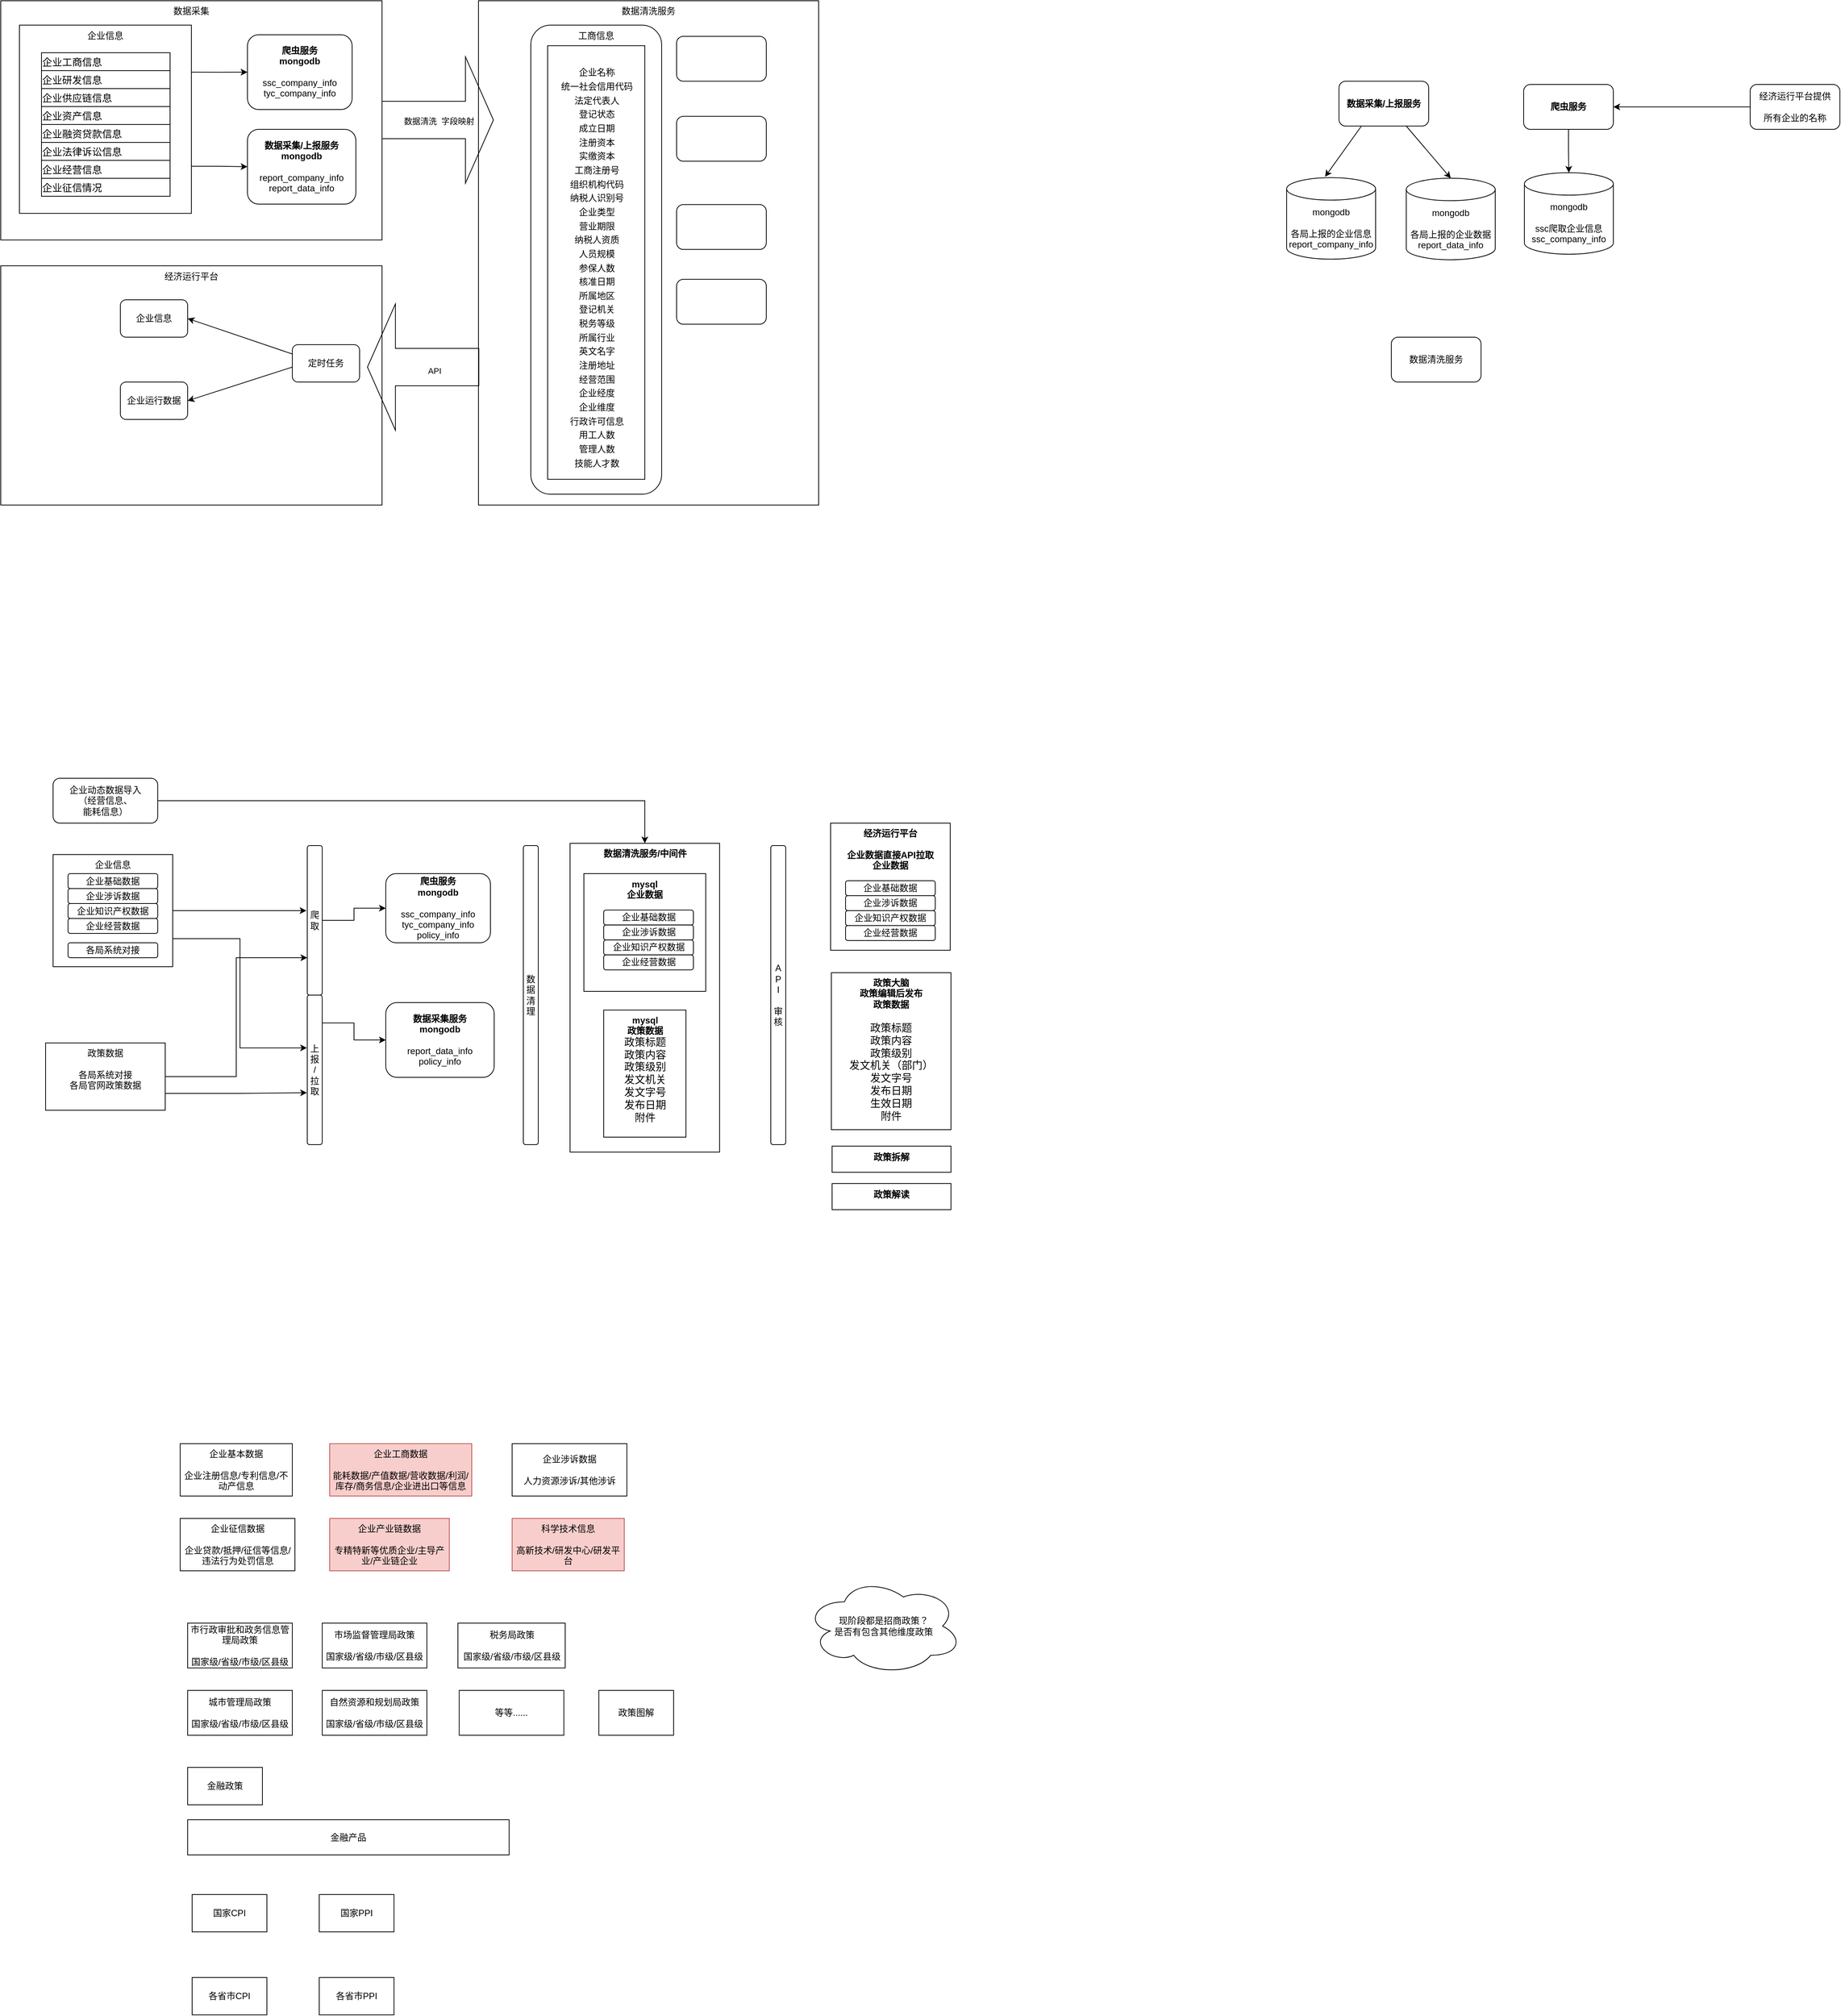 <mxfile version="22.0.4" type="github">
  <diagram name="第 1 页" id="4M4HZLaa6iFDXuhIEwjB">
    <mxGraphModel dx="1397" dy="741" grid="1" gridSize="10" guides="1" tooltips="1" connect="1" arrows="1" fold="1" page="1" pageScale="1" pageWidth="827" pageHeight="1169" math="0" shadow="0">
      <root>
        <mxCell id="0" />
        <mxCell id="1" parent="0" />
        <mxCell id="bBOoKxX_dk00QMiVEn9z-44" value="数据清洗服务" style="rounded=0;whiteSpace=wrap;html=1;verticalAlign=top;" parent="1" vertex="1">
          <mxGeometry x="669" y="40.0" width="455" height="674.51" as="geometry" />
        </mxCell>
        <mxCell id="1SE_jWrrDIv0ONDhs8Yy-3" value="数据采集" style="rounded=0;whiteSpace=wrap;html=1;verticalAlign=top;" vertex="1" parent="1">
          <mxGeometry x="30" y="40" width="510" height="320" as="geometry" />
        </mxCell>
        <mxCell id="b4rSDZkDvvmOPCsf5r1Y-9" value="企业信息&lt;br&gt;&lt;br&gt;&lt;table style=&quot;border-collapse: collapse; table-layout: fixed; width: 0px;&quot;&gt;&lt;colgroup&gt;&lt;col style=&quot;width: 172px;&quot; width=&quot;172&quot;&gt;&lt;/colgroup&gt;&lt;tbody&gt;&lt;tr style=&quot;height: 24px;&quot; height=&quot;24&quot;&gt;&lt;td style=&quot;empty-cells: show; line-height: normal; vertical-align: middle; outline-width: 0px; overflow-wrap: break-word; word-break: normal; font-size: 10pt; border-width: 0.5pt; border-style: solid; border-color: rgb(0, 0, 0); text-align: left; width: 172px;&quot; width=&quot;172&quot;&gt;企业工商信息&lt;/td&gt;&lt;/tr&gt;&lt;tr style=&quot;height: 24px;&quot; height=&quot;24&quot;&gt;&lt;td style=&quot;empty-cells: show; line-height: normal; vertical-align: middle; outline-width: 0px; overflow-wrap: break-word; word-break: normal; font-size: 10pt; border-width: 0.5pt; border-style: solid; border-color: rgb(0, 0, 0); text-align: left; width: 172px;&quot; width=&quot;172&quot;&gt;企业研发信息&lt;/td&gt;&lt;/tr&gt;&lt;tr style=&quot;height: 24px;&quot; height=&quot;24&quot;&gt;&lt;td style=&quot;empty-cells: show; line-height: normal; vertical-align: middle; outline-width: 0px; overflow-wrap: break-word; word-break: normal; font-size: 10pt; border-width: 0.5pt; border-style: solid; border-color: rgb(0, 0, 0); text-align: left; width: 172px;&quot; width=&quot;172&quot;&gt;企业供应链信息&lt;/td&gt;&lt;/tr&gt;&lt;tr style=&quot;height: 24px;&quot; height=&quot;24&quot;&gt;&lt;td style=&quot;empty-cells: show; line-height: normal; vertical-align: middle; outline-width: 0px; overflow-wrap: break-word; word-break: normal; font-size: 10pt; border-width: 0.5pt; border-style: solid; border-color: rgb(0, 0, 0); text-align: left; width: 172px;&quot; width=&quot;172&quot;&gt;企业资产信息&lt;/td&gt;&lt;/tr&gt;&lt;tr style=&quot;height: 24px;&quot; height=&quot;24&quot;&gt;&lt;td style=&quot;empty-cells: show; line-height: normal; vertical-align: middle; outline-width: 0px; overflow-wrap: break-word; word-break: normal; font-size: 10pt; border-width: 0.5pt; border-style: solid; border-color: rgb(0, 0, 0); text-align: left; width: 172px;&quot; width=&quot;172&quot;&gt;企业融资贷款信息&lt;/td&gt;&lt;/tr&gt;&lt;tr style=&quot;height: 24px;&quot; height=&quot;24&quot;&gt;&lt;td style=&quot;empty-cells: show; line-height: normal; vertical-align: middle; outline-width: 0px; overflow-wrap: break-word; word-break: normal; font-size: 10pt; border-width: 0.5pt; border-style: solid; border-color: rgb(0, 0, 0); text-align: left; width: 172px;&quot; width=&quot;172&quot;&gt;企业法律诉讼信息&lt;/td&gt;&lt;/tr&gt;&lt;tr style=&quot;height: 24px;&quot; height=&quot;24&quot;&gt;&lt;td style=&quot;empty-cells: show; line-height: normal; vertical-align: middle; outline-width: 0px; overflow-wrap: break-word; word-break: normal; font-size: 10pt; border-width: 0.5pt; border-style: solid; border-color: rgb(0, 0, 0); text-align: left; width: 172px;&quot; width=&quot;172&quot;&gt;企业经营信息&lt;/td&gt;&lt;/tr&gt;&lt;tr style=&quot;height: 24px;&quot; height=&quot;24&quot;&gt;&lt;td style=&quot;empty-cells: show; line-height: normal; vertical-align: middle; outline-width: 0px; overflow-wrap: break-word; word-break: normal; font-size: 10pt; border-width: 0.5pt; border-style: solid; border-color: rgb(0, 0, 0); text-align: left; width: 172px;&quot; width=&quot;172&quot;&gt;企业征信情况&lt;/td&gt;&lt;/tr&gt;&lt;/tbody&gt;&lt;/table&gt;" style="rounded=0;whiteSpace=wrap;html=1;align=center;verticalAlign=top;" parent="1" vertex="1">
          <mxGeometry x="55" y="72.62" width="230" height="251.75" as="geometry" />
        </mxCell>
        <mxCell id="b4rSDZkDvvmOPCsf5r1Y-11" style="edgeStyle=orthogonalEdgeStyle;rounded=0;orthogonalLoop=1;jettySize=auto;html=1;entryX=0;entryY=0.5;entryDx=0;entryDy=0;exitX=1;exitY=0.25;exitDx=0;exitDy=0;" parent="1" source="b4rSDZkDvvmOPCsf5r1Y-9" target="b4rSDZkDvvmOPCsf5r1Y-3" edge="1">
          <mxGeometry relative="1" as="geometry">
            <mxPoint x="385" y="130.49" as="sourcePoint" />
          </mxGeometry>
        </mxCell>
        <mxCell id="b4rSDZkDvvmOPCsf5r1Y-3" value="&lt;b&gt;爬虫服务&lt;br&gt;mongodb&lt;br&gt;&lt;/b&gt;&lt;br&gt;ssc_company_info&lt;br&gt;tyc_company_info" style="rounded=1;whiteSpace=wrap;html=1;" parent="1" vertex="1">
          <mxGeometry x="360" y="85.49" width="140" height="100" as="geometry" />
        </mxCell>
        <mxCell id="yWDx3WJLYbUsVVYtLUWM-5" style="edgeStyle=orthogonalEdgeStyle;rounded=0;orthogonalLoop=1;jettySize=auto;html=1;exitX=1;exitY=0.75;exitDx=0;exitDy=0;" parent="1" source="b4rSDZkDvvmOPCsf5r1Y-9" target="yWDx3WJLYbUsVVYtLUWM-2" edge="1">
          <mxGeometry relative="1" as="geometry">
            <mxPoint x="383.12" y="267.69" as="sourcePoint" />
          </mxGeometry>
        </mxCell>
        <mxCell id="yWDx3WJLYbUsVVYtLUWM-2" value="&lt;b style=&quot;border-color: var(--border-color);&quot;&gt;数据采集/上报服务&lt;br&gt;mongodb&lt;br&gt;&lt;/b&gt;&lt;br&gt;report_company_info&lt;br&gt;report_data_info" style="rounded=1;whiteSpace=wrap;html=1;" parent="1" vertex="1">
          <mxGeometry x="360" y="211.99" width="145" height="100" as="geometry" />
        </mxCell>
        <mxCell id="Ni6QwDA9w7rpbr3JU669-1" value="企业基本数据&lt;br&gt;&lt;br&gt;企业注册信息/专利信息/不动产信息" style="rounded=0;whiteSpace=wrap;html=1;" parent="1" vertex="1">
          <mxGeometry x="270" y="1970" width="150" height="70" as="geometry" />
        </mxCell>
        <mxCell id="Ni6QwDA9w7rpbr3JU669-2" value="企业工商数据&lt;br&gt;&lt;br&gt;能耗数据/产值数据/营收数据/利润/库存/商务信息/企业进出口等信息" style="rounded=0;whiteSpace=wrap;html=1;fillColor=#f8cecc;strokeColor=#b85450;" parent="1" vertex="1">
          <mxGeometry x="470" y="1970" width="190" height="70" as="geometry" />
        </mxCell>
        <mxCell id="Ni6QwDA9w7rpbr3JU669-3" value="市行政审批和政务信息管理局政策&lt;br&gt;&lt;br&gt;国家级/省级/市级/区县级" style="rounded=0;whiteSpace=wrap;html=1;" parent="1" vertex="1">
          <mxGeometry x="280" y="2210" width="140" height="60" as="geometry" />
        </mxCell>
        <mxCell id="Ni6QwDA9w7rpbr3JU669-8" value="金融政策" style="rounded=0;whiteSpace=wrap;html=1;" parent="1" vertex="1">
          <mxGeometry x="280" y="2403" width="100" height="50" as="geometry" />
        </mxCell>
        <mxCell id="Ni6QwDA9w7rpbr3JU669-9" value="金融产品" style="rounded=0;whiteSpace=wrap;html=1;" parent="1" vertex="1">
          <mxGeometry x="280" y="2473" width="430" height="47" as="geometry" />
        </mxCell>
        <mxCell id="Ni6QwDA9w7rpbr3JU669-10" value="政策图解" style="rounded=0;whiteSpace=wrap;html=1;" parent="1" vertex="1">
          <mxGeometry x="830" y="2300" width="100" height="60" as="geometry" />
        </mxCell>
        <mxCell id="Ni6QwDA9w7rpbr3JU669-11" value="国家CPI" style="rounded=0;whiteSpace=wrap;html=1;" parent="1" vertex="1">
          <mxGeometry x="286" y="2573" width="100" height="50" as="geometry" />
        </mxCell>
        <mxCell id="Ni6QwDA9w7rpbr3JU669-12" value="各省市CPI" style="rounded=0;whiteSpace=wrap;html=1;aspect=fixed;" parent="1" vertex="1">
          <mxGeometry x="286" y="2684" width="100" height="50" as="geometry" />
        </mxCell>
        <mxCell id="Ni6QwDA9w7rpbr3JU669-13" value="国家PPI" style="rounded=0;whiteSpace=wrap;html=1;" parent="1" vertex="1">
          <mxGeometry x="456" y="2573" width="100" height="50" as="geometry" />
        </mxCell>
        <mxCell id="Ni6QwDA9w7rpbr3JU669-14" value="各省市PPI" style="rounded=0;whiteSpace=wrap;html=1;aspect=fixed;" parent="1" vertex="1">
          <mxGeometry x="456" y="2684" width="100" height="50" as="geometry" />
        </mxCell>
        <mxCell id="Ni6QwDA9w7rpbr3JU669-15" value="企业涉诉数据&lt;br&gt;&lt;br&gt;人力资源涉诉/其他涉诉" style="rounded=0;whiteSpace=wrap;html=1;" parent="1" vertex="1">
          <mxGeometry x="714" y="1970" width="153.5" height="70" as="geometry" />
        </mxCell>
        <mxCell id="Ni6QwDA9w7rpbr3JU669-16" value="市场监督管理局政策&lt;br&gt;&lt;br&gt;国家级/省级/市级/区县级" style="rounded=0;whiteSpace=wrap;html=1;" parent="1" vertex="1">
          <mxGeometry x="460" y="2210" width="140" height="60" as="geometry" />
        </mxCell>
        <mxCell id="Ni6QwDA9w7rpbr3JU669-17" value="税务局政策&lt;br&gt;&lt;br&gt;国家级/省级/市级/区县级" style="rounded=0;whiteSpace=wrap;html=1;" parent="1" vertex="1">
          <mxGeometry x="641.5" y="2210" width="143.5" height="60" as="geometry" />
        </mxCell>
        <mxCell id="Ni6QwDA9w7rpbr3JU669-19" value="城市管理局政策&lt;br&gt;&lt;br&gt;国家级/省级/市级/区县级" style="rounded=0;whiteSpace=wrap;html=1;" parent="1" vertex="1">
          <mxGeometry x="280" y="2300" width="140" height="60" as="geometry" />
        </mxCell>
        <mxCell id="Ni6QwDA9w7rpbr3JU669-20" value="自然资源和规划局政策&lt;br&gt;&lt;br&gt;国家级/省级/市级/区县级" style="rounded=0;whiteSpace=wrap;html=1;" parent="1" vertex="1">
          <mxGeometry x="460" y="2300" width="140" height="60" as="geometry" />
        </mxCell>
        <mxCell id="Ni6QwDA9w7rpbr3JU669-21" value="等等......" style="rounded=0;whiteSpace=wrap;html=1;" parent="1" vertex="1">
          <mxGeometry x="643.25" y="2300" width="140" height="60" as="geometry" />
        </mxCell>
        <mxCell id="Ni6QwDA9w7rpbr3JU669-22" value="企业产业链数据&lt;br&gt;&lt;br&gt;专精特新等优质企业/主导产业/产业链企业" style="rounded=0;whiteSpace=wrap;html=1;fillColor=#f8cecc;strokeColor=#b85450;" parent="1" vertex="1">
          <mxGeometry x="470" y="2070" width="160" height="70" as="geometry" />
        </mxCell>
        <mxCell id="Ni6QwDA9w7rpbr3JU669-24" value="企业征信数据&lt;br&gt;&lt;br&gt;企业贷款/抵押/征信等信息/违法行为处罚信息" style="rounded=0;whiteSpace=wrap;html=1;" parent="1" vertex="1">
          <mxGeometry x="270" y="2070" width="153.5" height="70" as="geometry" />
        </mxCell>
        <mxCell id="Ni6QwDA9w7rpbr3JU669-26" value="科学技术信息&lt;br&gt;&lt;br&gt;高新技术/研发中心/研发平台" style="rounded=0;whiteSpace=wrap;html=1;fillColor=#f8cecc;strokeColor=#b85450;" parent="1" vertex="1">
          <mxGeometry x="714" y="2070" width="150" height="70" as="geometry" />
        </mxCell>
        <mxCell id="Ni6QwDA9w7rpbr3JU669-27" value="现阶段都是招商政策？&lt;br&gt;是否有包含其他维度政策" style="ellipse;shape=cloud;whiteSpace=wrap;html=1;" parent="1" vertex="1">
          <mxGeometry x="1106" y="2149" width="210" height="130" as="geometry" />
        </mxCell>
        <mxCell id="bBOoKxX_dk00QMiVEn9z-1" value="&lt;b&gt;数据清洗服务/中间件&lt;/b&gt;" style="rounded=0;whiteSpace=wrap;html=1;verticalAlign=top;" parent="1" vertex="1">
          <mxGeometry x="791.5" y="1167" width="200" height="413" as="geometry" />
        </mxCell>
        <mxCell id="bBOoKxX_dk00QMiVEn9z-2" value="企业信息" style="rounded=0;whiteSpace=wrap;html=1;align=center;verticalAlign=top;" parent="1" vertex="1">
          <mxGeometry x="100" y="1182" width="160" height="150" as="geometry" />
        </mxCell>
        <mxCell id="bBOoKxX_dk00QMiVEn9z-3" value="企业基础数据" style="rounded=1;whiteSpace=wrap;html=1;" parent="1" vertex="1">
          <mxGeometry x="120" y="1207.5" width="120" height="20" as="geometry" />
        </mxCell>
        <mxCell id="bBOoKxX_dk00QMiVEn9z-4" style="edgeStyle=orthogonalEdgeStyle;rounded=0;orthogonalLoop=1;jettySize=auto;html=1;entryX=0;entryY=0.5;entryDx=0;entryDy=0;" parent="1" source="bBOoKxX_dk00QMiVEn9z-5" target="bBOoKxX_dk00QMiVEn9z-6" edge="1">
          <mxGeometry relative="1" as="geometry" />
        </mxCell>
        <mxCell id="bBOoKxX_dk00QMiVEn9z-5" value="爬取" style="rounded=1;whiteSpace=wrap;html=1;" parent="1" vertex="1">
          <mxGeometry x="440" y="1170" width="20" height="200" as="geometry" />
        </mxCell>
        <mxCell id="bBOoKxX_dk00QMiVEn9z-6" value="&lt;b&gt;爬虫服务&lt;br&gt;mongodb&lt;br&gt;&lt;/b&gt;&lt;br&gt;ssc_company_info&lt;br&gt;tyc_company_info&lt;br&gt;policy_info" style="rounded=1;whiteSpace=wrap;html=1;" parent="1" vertex="1">
          <mxGeometry x="545" y="1207.5" width="140" height="92.5" as="geometry" />
        </mxCell>
        <mxCell id="bBOoKxX_dk00QMiVEn9z-7" style="edgeStyle=orthogonalEdgeStyle;rounded=0;orthogonalLoop=1;jettySize=auto;html=1;exitX=0.906;exitY=0.186;exitDx=0;exitDy=0;exitPerimeter=0;" parent="1" source="bBOoKxX_dk00QMiVEn9z-8" target="bBOoKxX_dk00QMiVEn9z-15" edge="1">
          <mxGeometry relative="1" as="geometry" />
        </mxCell>
        <mxCell id="bBOoKxX_dk00QMiVEn9z-8" value="上报&lt;br&gt;/&lt;br&gt;拉取" style="rounded=1;whiteSpace=wrap;html=1;" parent="1" vertex="1">
          <mxGeometry x="440" y="1370" width="20" height="200" as="geometry" />
        </mxCell>
        <mxCell id="bBOoKxX_dk00QMiVEn9z-9" value="企业涉诉数据" style="rounded=1;whiteSpace=wrap;html=1;" parent="1" vertex="1">
          <mxGeometry x="120" y="1227.5" width="120" height="20" as="geometry" />
        </mxCell>
        <mxCell id="bBOoKxX_dk00QMiVEn9z-10" value="企业知识产权数据" style="rounded=1;whiteSpace=wrap;html=1;" parent="1" vertex="1">
          <mxGeometry x="120" y="1247.5" width="120" height="20" as="geometry" />
        </mxCell>
        <mxCell id="bBOoKxX_dk00QMiVEn9z-11" value="企业经营数据" style="rounded=1;whiteSpace=wrap;html=1;" parent="1" vertex="1">
          <mxGeometry x="120" y="1267.5" width="120" height="20" as="geometry" />
        </mxCell>
        <mxCell id="bBOoKxX_dk00QMiVEn9z-12" style="edgeStyle=orthogonalEdgeStyle;rounded=0;orthogonalLoop=1;jettySize=auto;html=1;exitX=1;exitY=0.5;exitDx=0;exitDy=0;entryX=-0.055;entryY=0.435;entryDx=0;entryDy=0;entryPerimeter=0;" parent="1" source="bBOoKxX_dk00QMiVEn9z-2" target="bBOoKxX_dk00QMiVEn9z-5" edge="1">
          <mxGeometry relative="1" as="geometry" />
        </mxCell>
        <mxCell id="bBOoKxX_dk00QMiVEn9z-13" value="&lt;b&gt;mysql&lt;br&gt;政策数据&lt;/b&gt;&lt;br&gt;&lt;span style=&quot;font-family: 等线; font-size: 10.5pt; background-color: initial;&quot;&gt;政策标题&lt;br&gt;&lt;/span&gt;&lt;span style=&quot;font-family: 等线; font-size: 10.5pt; background-color: initial;&quot;&gt;政策内容&lt;br&gt;&lt;/span&gt;&lt;span style=&quot;background-color: initial; font-size: 10.5pt; font-family: 等线;&quot;&gt;政策级别&lt;br&gt;&lt;/span&gt;&lt;span style=&quot;font-family: 等线; font-size: 10.5pt; background-color: initial;&quot;&gt;发文机关&lt;br&gt;&lt;/span&gt;&lt;span style=&quot;font-family: 等线; font-size: 10.5pt; background-color: initial;&quot;&gt;发文字号&lt;br&gt;&lt;/span&gt;&lt;span style=&quot;font-family: 等线; font-size: 10.5pt; background-color: initial;&quot;&gt;发布日期&lt;br&gt;&lt;/span&gt;&lt;span style=&quot;font-family: 等线; font-size: 10.5pt; background-color: initial;&quot;&gt;附件&lt;/span&gt;&lt;span style=&quot;font-family: 等线; font-size: 10.5pt; background-color: initial;&quot;&gt;&lt;br&gt;&lt;/span&gt;" style="rounded=0;whiteSpace=wrap;html=1;verticalAlign=top;align=center;" parent="1" vertex="1">
          <mxGeometry x="836.5" y="1390" width="110" height="170" as="geometry" />
        </mxCell>
        <mxCell id="bBOoKxX_dk00QMiVEn9z-14" value="数据清理" style="rounded=1;whiteSpace=wrap;html=1;" parent="1" vertex="1">
          <mxGeometry x="729" y="1170" width="20" height="400" as="geometry" />
        </mxCell>
        <mxCell id="bBOoKxX_dk00QMiVEn9z-15" value="&lt;b style=&quot;border-color: var(--border-color);&quot;&gt;数据采集服务&lt;br&gt;mongodb&lt;br&gt;&lt;/b&gt;&lt;br&gt;report_data_info&lt;br&gt;policy_info" style="rounded=1;whiteSpace=wrap;html=1;" parent="1" vertex="1">
          <mxGeometry x="545" y="1380" width="145" height="100" as="geometry" />
        </mxCell>
        <mxCell id="bBOoKxX_dk00QMiVEn9z-16" style="edgeStyle=orthogonalEdgeStyle;rounded=0;orthogonalLoop=1;jettySize=auto;html=1;exitX=1;exitY=0.75;exitDx=0;exitDy=0;entryX=-0.02;entryY=0.653;entryDx=0;entryDy=0;entryPerimeter=0;" parent="1" source="bBOoKxX_dk00QMiVEn9z-17" target="bBOoKxX_dk00QMiVEn9z-8" edge="1">
          <mxGeometry relative="1" as="geometry" />
        </mxCell>
        <mxCell id="bBOoKxX_dk00QMiVEn9z-17" value="政策数据&lt;br&gt;&lt;br&gt;各局系统对接&lt;br&gt;各局官网政策数据" style="rounded=0;whiteSpace=wrap;html=1;align=center;verticalAlign=top;" parent="1" vertex="1">
          <mxGeometry x="90" y="1434" width="160" height="90" as="geometry" />
        </mxCell>
        <mxCell id="bBOoKxX_dk00QMiVEn9z-18" style="edgeStyle=orthogonalEdgeStyle;rounded=0;orthogonalLoop=1;jettySize=auto;html=1;entryX=0;entryY=0.75;entryDx=0;entryDy=0;" parent="1" source="bBOoKxX_dk00QMiVEn9z-17" target="bBOoKxX_dk00QMiVEn9z-5" edge="1">
          <mxGeometry relative="1" as="geometry" />
        </mxCell>
        <mxCell id="bBOoKxX_dk00QMiVEn9z-19" style="edgeStyle=orthogonalEdgeStyle;rounded=0;orthogonalLoop=1;jettySize=auto;html=1;exitX=1;exitY=0.75;exitDx=0;exitDy=0;entryX=-0.02;entryY=0.353;entryDx=0;entryDy=0;entryPerimeter=0;" parent="1" source="bBOoKxX_dk00QMiVEn9z-2" target="bBOoKxX_dk00QMiVEn9z-8" edge="1">
          <mxGeometry relative="1" as="geometry" />
        </mxCell>
        <mxCell id="bBOoKxX_dk00QMiVEn9z-20" value="A&lt;br&gt;P&lt;br&gt;I&lt;br&gt;&lt;br&gt;审核" style="rounded=1;whiteSpace=wrap;html=1;" parent="1" vertex="1">
          <mxGeometry x="1060" y="1170" width="20" height="400" as="geometry" />
        </mxCell>
        <mxCell id="bBOoKxX_dk00QMiVEn9z-21" value="&lt;b&gt;政策大脑&lt;br&gt;政策编辑后发布&lt;br&gt;政策数据&lt;/b&gt;&lt;br&gt;&lt;span style=&quot;font-family: 等线; font-size: 10.5pt; background-color: initial;&quot;&gt;&lt;br&gt;政策标题&lt;br&gt;&lt;/span&gt;&lt;span style=&quot;font-family: 等线; font-size: 10.5pt; background-color: initial;&quot;&gt;政策内容&lt;br&gt;&lt;/span&gt;&lt;span style=&quot;background-color: initial; font-size: 10.5pt; font-family: 等线;&quot;&gt;政策级别&lt;br&gt;&lt;/span&gt;&lt;span style=&quot;font-family: 等线; font-size: 10.5pt; background-color: initial;&quot;&gt;发文机关（部门）&lt;br&gt;&lt;/span&gt;&lt;span style=&quot;font-family: 等线; font-size: 10.5pt; background-color: initial;&quot;&gt;发文字号&lt;br&gt;&lt;/span&gt;&lt;span style=&quot;font-family: 等线; font-size: 10.5pt; background-color: initial;&quot;&gt;发布日期&lt;br&gt;生效日期&lt;br&gt;&lt;/span&gt;&lt;span style=&quot;font-family: 等线; font-size: 10.5pt; background-color: initial;&quot;&gt;附件&lt;/span&gt;&lt;span style=&quot;font-family: 等线; font-size: 10.5pt; background-color: initial;&quot;&gt;&lt;br&gt;&lt;/span&gt;" style="rounded=0;whiteSpace=wrap;html=1;verticalAlign=top;align=center;" parent="1" vertex="1">
          <mxGeometry x="1141" y="1340" width="160" height="210" as="geometry" />
        </mxCell>
        <mxCell id="bBOoKxX_dk00QMiVEn9z-22" value="各局系统对接" style="rounded=1;whiteSpace=wrap;html=1;" parent="1" vertex="1">
          <mxGeometry x="120" y="1300" width="120" height="20" as="geometry" />
        </mxCell>
        <mxCell id="bBOoKxX_dk00QMiVEn9z-23" value="&lt;b&gt;mysql&lt;br&gt;企业数据&lt;/b&gt;&lt;br&gt;&lt;span style=&quot;font-family: 等线; font-size: 10.5pt; background-color: initial;&quot;&gt;&lt;br&gt;&lt;/span&gt;" style="rounded=0;whiteSpace=wrap;html=1;verticalAlign=top;align=center;" parent="1" vertex="1">
          <mxGeometry x="810" y="1207.5" width="163" height="157.5" as="geometry" />
        </mxCell>
        <mxCell id="bBOoKxX_dk00QMiVEn9z-24" value="&lt;b&gt;经济运行平台&lt;br&gt;&lt;br&gt;企业数据直接API拉取&lt;br&gt;企业数据&lt;/b&gt;&lt;br&gt;&lt;span style=&quot;font-family: 等线; font-size: 10.5pt; background-color: initial;&quot;&gt;&lt;br&gt;&lt;/span&gt;" style="rounded=0;whiteSpace=wrap;html=1;verticalAlign=top;align=center;" parent="1" vertex="1">
          <mxGeometry x="1140" y="1140" width="160" height="170" as="geometry" />
        </mxCell>
        <mxCell id="bBOoKxX_dk00QMiVEn9z-25" value="企业基础数据" style="rounded=1;whiteSpace=wrap;html=1;" parent="1" vertex="1">
          <mxGeometry x="1160" y="1217" width="120" height="20" as="geometry" />
        </mxCell>
        <mxCell id="bBOoKxX_dk00QMiVEn9z-26" value="企业涉诉数据" style="rounded=1;whiteSpace=wrap;html=1;" parent="1" vertex="1">
          <mxGeometry x="1160" y="1237" width="120" height="20" as="geometry" />
        </mxCell>
        <mxCell id="bBOoKxX_dk00QMiVEn9z-27" value="企业知识产权数据" style="rounded=1;whiteSpace=wrap;html=1;" parent="1" vertex="1">
          <mxGeometry x="1160" y="1257" width="120" height="20" as="geometry" />
        </mxCell>
        <mxCell id="bBOoKxX_dk00QMiVEn9z-28" value="企业经营数据" style="rounded=1;whiteSpace=wrap;html=1;" parent="1" vertex="1">
          <mxGeometry x="1160" y="1277" width="120" height="20" as="geometry" />
        </mxCell>
        <mxCell id="bBOoKxX_dk00QMiVEn9z-29" value="&lt;b&gt;政策解读&lt;/b&gt;&lt;span style=&quot;font-family: 等线; font-size: 10.5pt; background-color: initial;&quot;&gt;&lt;br&gt;&lt;/span&gt;" style="rounded=0;whiteSpace=wrap;html=1;verticalAlign=top;align=center;" parent="1" vertex="1">
          <mxGeometry x="1142" y="1622" width="159" height="35" as="geometry" />
        </mxCell>
        <mxCell id="bBOoKxX_dk00QMiVEn9z-30" value="&lt;b&gt;政策拆解&lt;/b&gt;&lt;span style=&quot;font-family: 等线; font-size: 10.5pt; background-color: initial;&quot;&gt;&lt;br&gt;&lt;/span&gt;" style="rounded=0;whiteSpace=wrap;html=1;verticalAlign=top;align=center;" parent="1" vertex="1">
          <mxGeometry x="1142" y="1572" width="159" height="35" as="geometry" />
        </mxCell>
        <mxCell id="bBOoKxX_dk00QMiVEn9z-31" value="企业基础数据" style="rounded=1;whiteSpace=wrap;html=1;" parent="1" vertex="1">
          <mxGeometry x="836.5" y="1256.25" width="120" height="20" as="geometry" />
        </mxCell>
        <mxCell id="bBOoKxX_dk00QMiVEn9z-32" value="企业涉诉数据" style="rounded=1;whiteSpace=wrap;html=1;" parent="1" vertex="1">
          <mxGeometry x="836.5" y="1276.25" width="120" height="20" as="geometry" />
        </mxCell>
        <mxCell id="bBOoKxX_dk00QMiVEn9z-33" value="企业知识产权数据" style="rounded=1;whiteSpace=wrap;html=1;" parent="1" vertex="1">
          <mxGeometry x="836.5" y="1296.25" width="120" height="20" as="geometry" />
        </mxCell>
        <mxCell id="bBOoKxX_dk00QMiVEn9z-34" value="企业经营数据" style="rounded=1;whiteSpace=wrap;html=1;" parent="1" vertex="1">
          <mxGeometry x="836.5" y="1316.25" width="120" height="20" as="geometry" />
        </mxCell>
        <mxCell id="bBOoKxX_dk00QMiVEn9z-35" style="edgeStyle=orthogonalEdgeStyle;rounded=0;orthogonalLoop=1;jettySize=auto;html=1;exitX=1;exitY=0.5;exitDx=0;exitDy=0;entryX=0.5;entryY=0;entryDx=0;entryDy=0;" parent="1" source="bBOoKxX_dk00QMiVEn9z-36" target="bBOoKxX_dk00QMiVEn9z-1" edge="1">
          <mxGeometry relative="1" as="geometry" />
        </mxCell>
        <mxCell id="bBOoKxX_dk00QMiVEn9z-36" value="企业动态数据导入&lt;br&gt;（经营信息、&lt;br&gt;能耗信息）" style="rounded=1;whiteSpace=wrap;html=1;" parent="1" vertex="1">
          <mxGeometry x="100" y="1080" width="140" height="60" as="geometry" />
        </mxCell>
        <mxCell id="bBOoKxX_dk00QMiVEn9z-38" value="" style="shape=flexArrow;endArrow=classic;html=1;rounded=0;endWidth=118;endSize=12.14;width=50;" parent="1" edge="1">
          <mxGeometry width="50" height="50" relative="1" as="geometry">
            <mxPoint x="539.5" y="199.5" as="sourcePoint" />
            <mxPoint x="689.5" y="199.5" as="targetPoint" />
          </mxGeometry>
        </mxCell>
        <mxCell id="bBOoKxX_dk00QMiVEn9z-41" value="数据清洗&amp;nbsp; 字段映射" style="edgeLabel;html=1;align=center;verticalAlign=middle;resizable=0;points=[];" parent="bBOoKxX_dk00QMiVEn9z-38" vertex="1" connectable="0">
          <mxGeometry x="-0.253" y="2" relative="1" as="geometry">
            <mxPoint x="20" y="3" as="offset" />
          </mxGeometry>
        </mxCell>
        <mxCell id="bBOoKxX_dk00QMiVEn9z-45" value="工商信息&lt;br&gt;" style="rounded=1;whiteSpace=wrap;html=1;verticalAlign=top;" parent="1" vertex="1">
          <mxGeometry x="739" y="72.62" width="175" height="627.38" as="geometry" />
        </mxCell>
        <mxCell id="bBOoKxX_dk00QMiVEn9z-46" value="" style="rounded=1;whiteSpace=wrap;html=1;verticalAlign=top;" parent="1" vertex="1">
          <mxGeometry x="934" y="194.61" width="120" height="60" as="geometry" />
        </mxCell>
        <mxCell id="bBOoKxX_dk00QMiVEn9z-47" value="" style="rounded=1;whiteSpace=wrap;html=1;verticalAlign=top;" parent="1" vertex="1">
          <mxGeometry x="934" y="412.62" width="120" height="60" as="geometry" />
        </mxCell>
        <mxCell id="bBOoKxX_dk00QMiVEn9z-48" value="" style="rounded=1;whiteSpace=wrap;html=1;verticalAlign=top;" parent="1" vertex="1">
          <mxGeometry x="934" y="312.62" width="120" height="60" as="geometry" />
        </mxCell>
        <mxCell id="bBOoKxX_dk00QMiVEn9z-49" value="" style="rounded=1;whiteSpace=wrap;html=1;verticalAlign=top;" parent="1" vertex="1">
          <mxGeometry x="934" y="87.62" width="120" height="60" as="geometry" />
        </mxCell>
        <mxCell id="LPctHTdcvew_OnTX13Tw-1" value="&lt;br&gt;&lt;table style=&quot;border-collapse:&lt;br/&gt; collapse;width:48pt&quot; width=&quot;64&quot; cellspacing=&quot;0&quot; cellpadding=&quot;0&quot; border=&quot;0&quot;&gt; &lt;colgroup&gt;&lt;col style=&quot;width:48pt&quot; width=&quot;64&quot;&gt;&lt;/colgroup&gt; &lt;tbody&gt;&lt;tr style=&quot;height:14.0pt&quot; height=&quot;19&quot;&gt;  &lt;td style=&quot;height:14.0pt;width:48pt&quot; width=&quot;64&quot; height=&quot;19&quot;&gt;企业名称&lt;/td&gt; &lt;/tr&gt; &lt;tr style=&quot;height:14.0pt&quot; height=&quot;19&quot;&gt;  &lt;td style=&quot;height:14.0pt&quot; height=&quot;19&quot;&gt;统一社会信用代码&lt;/td&gt; &lt;/tr&gt; &lt;tr style=&quot;height:14.0pt&quot; height=&quot;19&quot;&gt;  &lt;td style=&quot;height:14.0pt&quot; height=&quot;19&quot;&gt;法定代表人&lt;/td&gt; &lt;/tr&gt; &lt;tr style=&quot;height:14.0pt&quot; height=&quot;19&quot;&gt;  &lt;td style=&quot;height:14.0pt&quot; height=&quot;19&quot;&gt;登记状态&lt;/td&gt; &lt;/tr&gt; &lt;tr style=&quot;height:14.0pt&quot; height=&quot;19&quot;&gt;  &lt;td style=&quot;height:14.0pt&quot; height=&quot;19&quot;&gt;成立日期&lt;/td&gt; &lt;/tr&gt; &lt;tr style=&quot;height:14.0pt&quot; height=&quot;19&quot;&gt;  &lt;td style=&quot;height:14.0pt&quot; height=&quot;19&quot;&gt;注册资本&lt;/td&gt; &lt;/tr&gt; &lt;tr style=&quot;height:14.0pt&quot; height=&quot;19&quot;&gt;  &lt;td style=&quot;height:14.0pt&quot; height=&quot;19&quot;&gt;实缴资本&lt;/td&gt; &lt;/tr&gt; &lt;tr style=&quot;height:14.0pt&quot; height=&quot;19&quot;&gt;  &lt;td style=&quot;height:14.0pt&quot; height=&quot;19&quot;&gt;工商注册号&lt;/td&gt; &lt;/tr&gt; &lt;tr style=&quot;height:14.0pt&quot; height=&quot;19&quot;&gt;  &lt;td style=&quot;height:14.0pt&quot; height=&quot;19&quot;&gt;组织机构代码&lt;/td&gt; &lt;/tr&gt; &lt;tr style=&quot;height:14.0pt&quot; height=&quot;19&quot;&gt;  &lt;td style=&quot;height:14.0pt&quot; height=&quot;19&quot;&gt;纳税人识别号&lt;/td&gt; &lt;/tr&gt; &lt;tr style=&quot;height:14.0pt&quot; height=&quot;19&quot;&gt;  &lt;td style=&quot;height:14.0pt&quot; height=&quot;19&quot;&gt;企业类型&lt;/td&gt; &lt;/tr&gt; &lt;tr style=&quot;height:14.0pt&quot; height=&quot;19&quot;&gt;  &lt;td style=&quot;height:14.0pt&quot; height=&quot;19&quot;&gt;营业期限&lt;/td&gt; &lt;/tr&gt; &lt;tr style=&quot;height:14.0pt&quot; height=&quot;19&quot;&gt;  &lt;td style=&quot;height:14.0pt&quot; height=&quot;19&quot;&gt;纳税人资质&lt;/td&gt; &lt;/tr&gt; &lt;tr style=&quot;height:14.0pt&quot; height=&quot;19&quot;&gt;  &lt;td style=&quot;height:14.0pt&quot; height=&quot;19&quot;&gt;人员规模&lt;/td&gt; &lt;/tr&gt; &lt;tr style=&quot;height:14.0pt&quot; height=&quot;19&quot;&gt;  &lt;td style=&quot;height:14.0pt&quot; height=&quot;19&quot;&gt;参保人数&lt;/td&gt; &lt;/tr&gt; &lt;tr style=&quot;height:14.0pt&quot; height=&quot;19&quot;&gt;  &lt;td style=&quot;height:14.0pt&quot; height=&quot;19&quot;&gt;核准日期&lt;/td&gt; &lt;/tr&gt; &lt;tr style=&quot;height:14.0pt&quot; height=&quot;19&quot;&gt;  &lt;td style=&quot;height:14.0pt&quot; height=&quot;19&quot;&gt;所属地区&lt;/td&gt; &lt;/tr&gt; &lt;tr style=&quot;height:14.0pt&quot; height=&quot;19&quot;&gt;  &lt;td style=&quot;height:14.0pt&quot; height=&quot;19&quot;&gt;登记机关&lt;/td&gt; &lt;/tr&gt; &lt;tr style=&quot;height:14.0pt&quot; height=&quot;19&quot;&gt;  &lt;td style=&quot;height:14.0pt&quot; height=&quot;19&quot;&gt;税务等级&lt;/td&gt; &lt;/tr&gt; &lt;tr style=&quot;height:14.0pt&quot; height=&quot;19&quot;&gt;  &lt;td style=&quot;height:14.0pt&quot; height=&quot;19&quot;&gt;所属行业&lt;/td&gt; &lt;/tr&gt; &lt;tr style=&quot;height:14.0pt&quot; height=&quot;19&quot;&gt;  &lt;td style=&quot;height:14.0pt&quot; height=&quot;19&quot;&gt;英文名字&lt;/td&gt; &lt;/tr&gt; &lt;tr style=&quot;height:14.0pt&quot; height=&quot;19&quot;&gt;  &lt;td style=&quot;height:14.0pt&quot; height=&quot;19&quot;&gt;注册地址&lt;/td&gt; &lt;/tr&gt; &lt;tr style=&quot;height:14.0pt&quot; height=&quot;19&quot;&gt;  &lt;td style=&quot;height:14.0pt&quot; height=&quot;19&quot;&gt;经营范围&lt;/td&gt; &lt;/tr&gt; &lt;tr style=&quot;height:14.0pt&quot; height=&quot;19&quot;&gt;  &lt;td style=&quot;height:14.0pt&quot; height=&quot;19&quot;&gt;企业经度&lt;/td&gt; &lt;/tr&gt; &lt;tr style=&quot;height:14.0pt&quot; height=&quot;19&quot;&gt;  &lt;td style=&quot;height:14.0pt&quot; height=&quot;19&quot;&gt;企业维度&lt;/td&gt; &lt;/tr&gt; &lt;tr style=&quot;height:14.0pt&quot; height=&quot;19&quot;&gt;  &lt;td style=&quot;height:14.0pt&quot; height=&quot;19&quot;&gt;行政许可信息&lt;/td&gt; &lt;/tr&gt; &lt;tr style=&quot;height:14.0pt&quot; height=&quot;19&quot;&gt;  &lt;td style=&quot;height:14.0pt&quot; height=&quot;19&quot;&gt;用工人数&lt;/td&gt; &lt;/tr&gt; &lt;tr style=&quot;height:14.0pt&quot; height=&quot;19&quot;&gt;  &lt;td style=&quot;height:14.0pt&quot; height=&quot;19&quot;&gt;管理人数&lt;/td&gt; &lt;/tr&gt; &lt;tr style=&quot;height:14.0pt&quot; height=&quot;19&quot;&gt;  &lt;td style=&quot;height:14.0pt&quot; height=&quot;19&quot;&gt;技能人才数&lt;/td&gt; &lt;/tr&gt;&lt;/tbody&gt;&lt;/table&gt;" style="rounded=0;html=1;align=center;" parent="1" vertex="1">
          <mxGeometry x="761.5" y="100.12" width="130" height="580" as="geometry" />
        </mxCell>
        <mxCell id="1SE_jWrrDIv0ONDhs8Yy-5" value="经济运行平台" style="rounded=0;whiteSpace=wrap;html=1;verticalAlign=top;" vertex="1" parent="1">
          <mxGeometry x="30" y="394.51" width="510" height="320" as="geometry" />
        </mxCell>
        <mxCell id="1SE_jWrrDIv0ONDhs8Yy-6" value="" style="shape=flexArrow;endArrow=classic;html=1;rounded=0;endWidth=118;endSize=12.14;width=50;" edge="1" parent="1">
          <mxGeometry width="50" height="50" relative="1" as="geometry">
            <mxPoint x="670" y="530" as="sourcePoint" />
            <mxPoint x="520" y="530" as="targetPoint" />
          </mxGeometry>
        </mxCell>
        <mxCell id="1SE_jWrrDIv0ONDhs8Yy-7" value="API" style="edgeLabel;html=1;align=center;verticalAlign=middle;resizable=0;points=[];" vertex="1" connectable="0" parent="1SE_jWrrDIv0ONDhs8Yy-6">
          <mxGeometry x="-0.253" y="2" relative="1" as="geometry">
            <mxPoint x="-4" y="3" as="offset" />
          </mxGeometry>
        </mxCell>
        <mxCell id="1SE_jWrrDIv0ONDhs8Yy-9" value="定时任务" style="rounded=1;whiteSpace=wrap;html=1;" vertex="1" parent="1">
          <mxGeometry x="420" y="500" width="90" height="50" as="geometry" />
        </mxCell>
        <mxCell id="1SE_jWrrDIv0ONDhs8Yy-10" value="企业信息" style="rounded=1;whiteSpace=wrap;html=1;" vertex="1" parent="1">
          <mxGeometry x="190" y="440" width="90" height="50" as="geometry" />
        </mxCell>
        <mxCell id="1SE_jWrrDIv0ONDhs8Yy-11" value="企业运行数据" style="rounded=1;whiteSpace=wrap;html=1;" vertex="1" parent="1">
          <mxGeometry x="190" y="550" width="90" height="50" as="geometry" />
        </mxCell>
        <mxCell id="1SE_jWrrDIv0ONDhs8Yy-12" value="" style="endArrow=classic;html=1;rounded=0;entryX=1;entryY=0.5;entryDx=0;entryDy=0;exitX=0;exitY=0.25;exitDx=0;exitDy=0;" edge="1" parent="1" source="1SE_jWrrDIv0ONDhs8Yy-9" target="1SE_jWrrDIv0ONDhs8Yy-10">
          <mxGeometry width="50" height="50" relative="1" as="geometry">
            <mxPoint x="590" y="420" as="sourcePoint" />
            <mxPoint x="640" y="370" as="targetPoint" />
          </mxGeometry>
        </mxCell>
        <mxCell id="1SE_jWrrDIv0ONDhs8Yy-15" value="" style="endArrow=classic;html=1;rounded=0;entryX=1;entryY=0.5;entryDx=0;entryDy=0;" edge="1" parent="1" target="1SE_jWrrDIv0ONDhs8Yy-11">
          <mxGeometry width="50" height="50" relative="1" as="geometry">
            <mxPoint x="420" y="530" as="sourcePoint" />
            <mxPoint x="470" y="480" as="targetPoint" />
          </mxGeometry>
        </mxCell>
        <mxCell id="1SE_jWrrDIv0ONDhs8Yy-17" value="&lt;b&gt;爬虫服务&lt;br&gt;&lt;/b&gt;" style="rounded=1;whiteSpace=wrap;html=1;" vertex="1" parent="1">
          <mxGeometry x="2067.01" y="151.99" width="120" height="60" as="geometry" />
        </mxCell>
        <mxCell id="1SE_jWrrDIv0ONDhs8Yy-18" value="&lt;b style=&quot;border-color: var(--border-color);&quot;&gt;数据采集/上报服务&lt;br&gt;&lt;/b&gt;" style="rounded=1;whiteSpace=wrap;html=1;" vertex="1" parent="1">
          <mxGeometry x="1820" y="147.62" width="120" height="60" as="geometry" />
        </mxCell>
        <mxCell id="1SE_jWrrDIv0ONDhs8Yy-20" value="mongodb&lt;br&gt;&lt;br&gt;各局上报的企业信息&lt;br&gt;report_company_info" style="shape=cylinder3;whiteSpace=wrap;html=1;boundedLbl=1;backgroundOutline=1;size=15;direction=east;" vertex="1" parent="1">
          <mxGeometry x="1750" y="276.62" width="119.01" height="109.01" as="geometry" />
        </mxCell>
        <mxCell id="1SE_jWrrDIv0ONDhs8Yy-21" value="mongodb&lt;br&gt;&lt;br&gt;ssc爬取企业信息&lt;br&gt;ssc_company_info" style="shape=cylinder3;whiteSpace=wrap;html=1;boundedLbl=1;backgroundOutline=1;size=15;direction=east;" vertex="1" parent="1">
          <mxGeometry x="2068" y="270" width="119.01" height="109.01" as="geometry" />
        </mxCell>
        <mxCell id="1SE_jWrrDIv0ONDhs8Yy-22" value="mongodb&lt;br&gt;&lt;br&gt;各局上报的企业数据&lt;br&gt;report_data_info" style="shape=cylinder3;whiteSpace=wrap;html=1;boundedLbl=1;backgroundOutline=1;size=15;direction=east;" vertex="1" parent="1">
          <mxGeometry x="1910" y="277.43" width="119.01" height="109.01" as="geometry" />
        </mxCell>
        <mxCell id="1SE_jWrrDIv0ONDhs8Yy-23" style="edgeStyle=orthogonalEdgeStyle;rounded=0;orthogonalLoop=1;jettySize=auto;html=1;exitX=0.5;exitY=1;exitDx=0;exitDy=0;entryX=0.5;entryY=0;entryDx=0;entryDy=0;entryPerimeter=0;" edge="1" parent="1" source="1SE_jWrrDIv0ONDhs8Yy-17" target="1SE_jWrrDIv0ONDhs8Yy-21">
          <mxGeometry relative="1" as="geometry" />
        </mxCell>
        <mxCell id="1SE_jWrrDIv0ONDhs8Yy-24" style="rounded=0;orthogonalLoop=1;jettySize=auto;html=1;exitX=0.25;exitY=1;exitDx=0;exitDy=0;entryX=0.432;entryY=-0.011;entryDx=0;entryDy=0;entryPerimeter=0;" edge="1" parent="1" source="1SE_jWrrDIv0ONDhs8Yy-18" target="1SE_jWrrDIv0ONDhs8Yy-20">
          <mxGeometry relative="1" as="geometry" />
        </mxCell>
        <mxCell id="1SE_jWrrDIv0ONDhs8Yy-25" style="rounded=0;orthogonalLoop=1;jettySize=auto;html=1;exitX=0.75;exitY=1;exitDx=0;exitDy=0;entryX=0.5;entryY=0;entryDx=0;entryDy=0;entryPerimeter=0;" edge="1" parent="1" source="1SE_jWrrDIv0ONDhs8Yy-18" target="1SE_jWrrDIv0ONDhs8Yy-22">
          <mxGeometry relative="1" as="geometry" />
        </mxCell>
        <mxCell id="1SE_jWrrDIv0ONDhs8Yy-26" value="数据清洗服务" style="rounded=1;whiteSpace=wrap;html=1;" vertex="1" parent="1">
          <mxGeometry x="1890" y="490" width="120" height="60" as="geometry" />
        </mxCell>
        <mxCell id="1SE_jWrrDIv0ONDhs8Yy-29" style="edgeStyle=orthogonalEdgeStyle;rounded=0;orthogonalLoop=1;jettySize=auto;html=1;exitX=0;exitY=0.5;exitDx=0;exitDy=0;entryX=1;entryY=0.5;entryDx=0;entryDy=0;" edge="1" parent="1" source="1SE_jWrrDIv0ONDhs8Yy-28" target="1SE_jWrrDIv0ONDhs8Yy-17">
          <mxGeometry relative="1" as="geometry" />
        </mxCell>
        <mxCell id="1SE_jWrrDIv0ONDhs8Yy-28" value="经济运行平台提供&lt;br&gt;&lt;br&gt;所有企业的名称" style="rounded=1;whiteSpace=wrap;html=1;" vertex="1" parent="1">
          <mxGeometry x="2370" y="151.99" width="120" height="60" as="geometry" />
        </mxCell>
      </root>
    </mxGraphModel>
  </diagram>
</mxfile>
